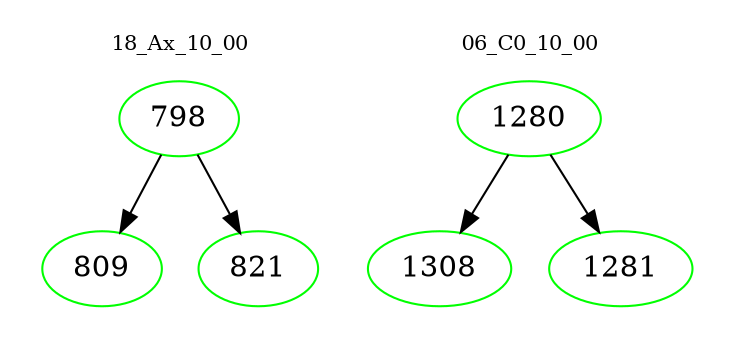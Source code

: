 digraph{
subgraph cluster_0 {
color = white
label = "18_Ax_10_00";
fontsize=10;
T0_798 [label="798", color="green"]
T0_798 -> T0_809 [color="black"]
T0_809 [label="809", color="green"]
T0_798 -> T0_821 [color="black"]
T0_821 [label="821", color="green"]
}
subgraph cluster_1 {
color = white
label = "06_C0_10_00";
fontsize=10;
T1_1280 [label="1280", color="green"]
T1_1280 -> T1_1308 [color="black"]
T1_1308 [label="1308", color="green"]
T1_1280 -> T1_1281 [color="black"]
T1_1281 [label="1281", color="green"]
}
}
